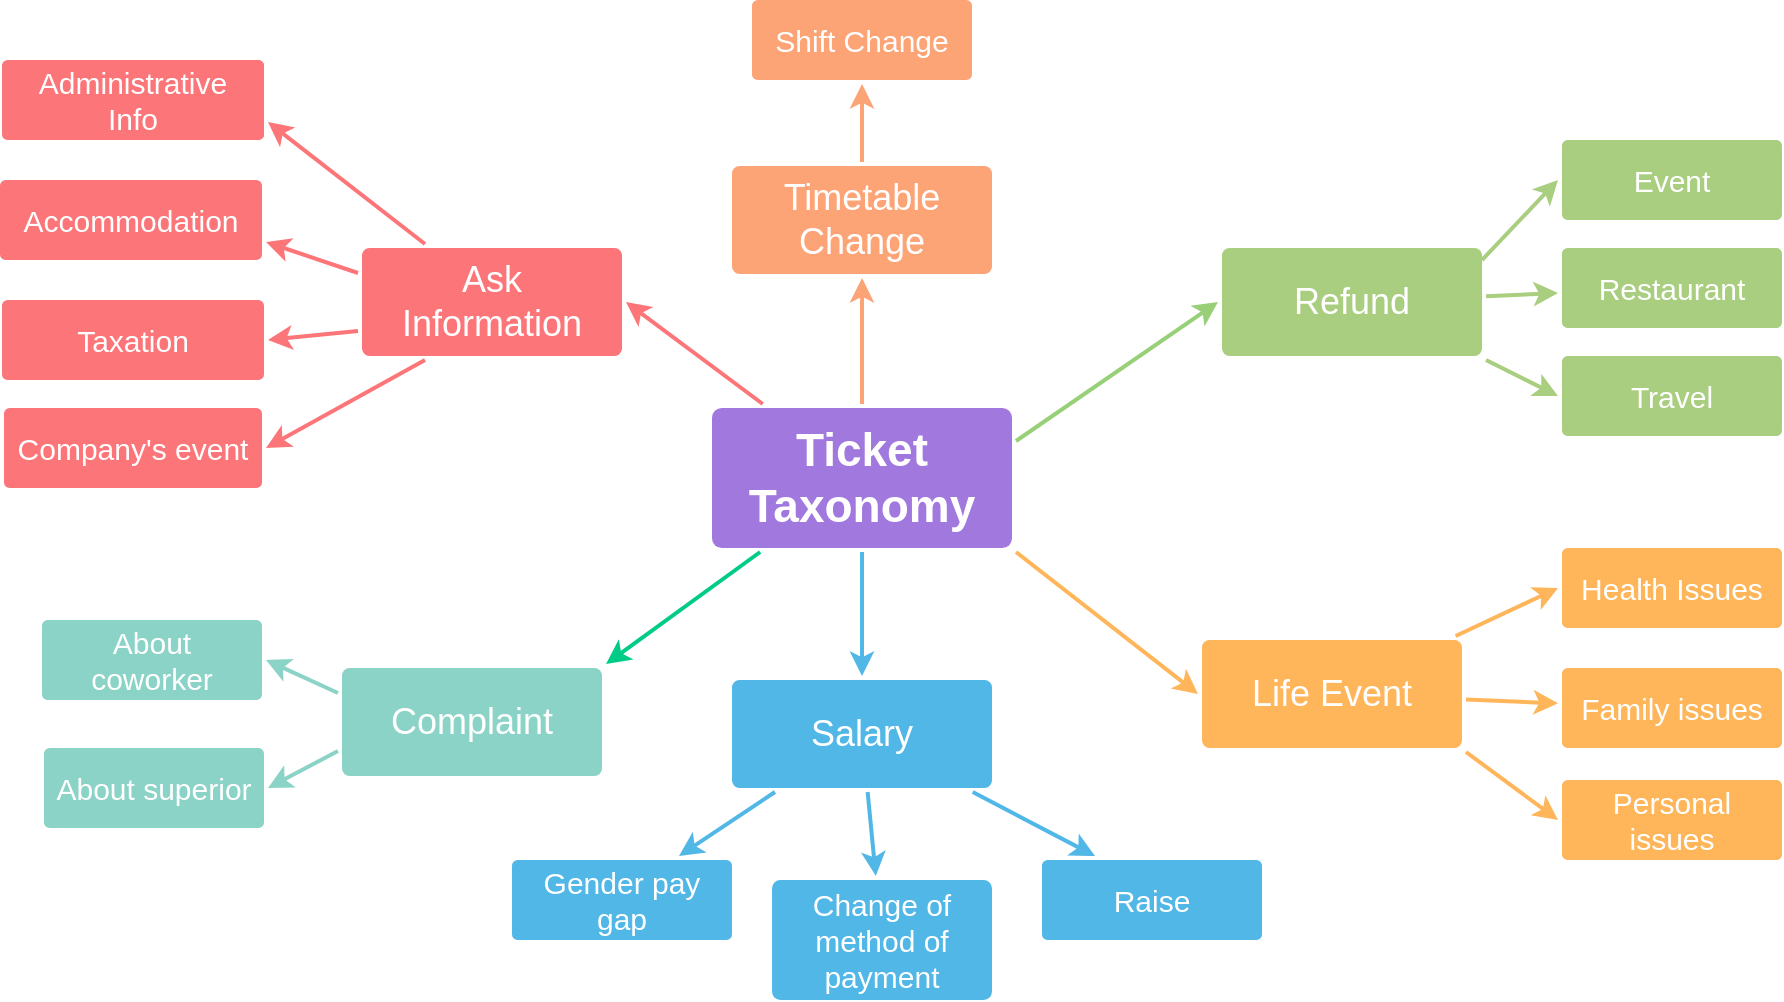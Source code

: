 <mxfile version="20.3.0" type="device"><diagram id="6a731a19-8d31-9384-78a2-239565b7b9f0" name="Page-1"><mxGraphModel dx="1038" dy="649" grid="1" gridSize="10" guides="1" tooltips="1" connect="1" arrows="1" fold="1" page="1" pageScale="1" pageWidth="1169" pageHeight="827" background="none" math="0" shadow="0"><root><mxCell id="0"/><mxCell id="1" parent="0"/><mxCell id="1745" value="" style="edgeStyle=none;rounded=0;jumpStyle=none;html=1;shadow=0;labelBackgroundColor=none;startArrow=none;startFill=0;endArrow=classic;endFill=1;jettySize=auto;orthogonalLoop=1;strokeColor=#FDA477;strokeWidth=2;fontFamily=Helvetica;fontSize=16;fontColor=#23445D;spacing=5;entryX=0.5;entryY=1;entryDx=0;entryDy=0;" parent="1" source="1749" target="V-rHWFw5SpIuOUbnJHTy-1806" edge="1"><mxGeometry relative="1" as="geometry"><mxPoint x="515.193" y="318.75" as="targetPoint"/></mxGeometry></mxCell><mxCell id="1746" value="" style="edgeStyle=none;rounded=0;jumpStyle=none;html=1;shadow=0;labelBackgroundColor=none;startArrow=none;startFill=0;endArrow=classic;endFill=1;jettySize=auto;orthogonalLoop=1;strokeColor=#51B7E7;strokeWidth=2;fontFamily=Helvetica;fontSize=16;fontColor=#23445D;spacing=5;" parent="1" source="1749" target="1771" edge="1"><mxGeometry relative="1" as="geometry"/></mxCell><mxCell id="1747" value="" style="edgeStyle=none;rounded=0;jumpStyle=none;html=1;shadow=0;labelBackgroundColor=none;startArrow=none;startFill=0;endArrow=classic;endFill=1;jettySize=auto;orthogonalLoop=1;strokeColor=#00CC88;strokeWidth=2;fontFamily=Helvetica;fontSize=16;fontColor=#23445D;spacing=5;entryX=1;entryY=0;entryDx=0;entryDy=0;" parent="1" source="1749" target="V-rHWFw5SpIuOUbnJHTy-1808" edge="1"><mxGeometry relative="1" as="geometry"><mxPoint x="468.175" y="508" as="targetPoint"/></mxGeometry></mxCell><mxCell id="1748" value="" style="edgeStyle=none;rounded=0;jumpStyle=none;html=1;shadow=0;labelBackgroundColor=none;startArrow=none;startFill=0;endArrow=classic;endFill=1;jettySize=auto;orthogonalLoop=1;strokeColor=#FC7679;strokeWidth=2;fontFamily=Helvetica;fontSize=16;fontColor=#23445D;spacing=5;entryX=1;entryY=0.5;entryDx=0;entryDy=0;" parent="1" source="1749" target="V-rHWFw5SpIuOUbnJHTy-1807" edge="1"><mxGeometry relative="1" as="geometry"><mxPoint x="402" y="373.915" as="targetPoint"/></mxGeometry></mxCell><mxCell id="1749" value="Ticket&lt;br style=&quot;font-size: 23px;&quot;&gt;Taxonomy" style="rounded=1;whiteSpace=wrap;html=1;shadow=0;labelBackgroundColor=none;strokeColor=none;strokeWidth=3;fillColor=#A178DE;fontFamily=Helvetica;fontSize=23;fontColor=#FFFFFF;align=center;fontStyle=1;spacing=5;arcSize=7;perimeterSpacing=2;" parent="1" vertex="1"><mxGeometry x="455" y="384" width="150" height="70" as="geometry"/></mxCell><mxCell id="1750" value="" style="edgeStyle=none;rounded=1;jumpStyle=none;html=1;shadow=0;labelBackgroundColor=none;startArrow=none;startFill=0;jettySize=auto;orthogonalLoop=1;strokeColor=#FC7679;strokeWidth=2;fontFamily=Helvetica;fontSize=14;fontColor=#FFFFFF;spacing=5;fontStyle=1;fillColor=#b0e3e6;exitX=0.25;exitY=0;exitDx=0;exitDy=0;entryX=1;entryY=0.75;entryDx=0;entryDy=0;" parent="1" source="V-rHWFw5SpIuOUbnJHTy-1807" target="V-rHWFw5SpIuOUbnJHTy-1821" edge="1"><mxGeometry relative="1" as="geometry"><mxPoint x="295.615" y="328" as="sourcePoint"/></mxGeometry></mxCell><mxCell id="1751" value="" style="edgeStyle=none;rounded=1;jumpStyle=none;html=1;shadow=0;labelBackgroundColor=none;startArrow=none;startFill=0;jettySize=auto;orthogonalLoop=1;strokeColor=#FC7679;strokeWidth=2;fontFamily=Helvetica;fontSize=14;fontColor=#FFFFFF;spacing=5;fontStyle=1;fillColor=#b0e3e6;exitX=0;exitY=0.25;exitDx=0;exitDy=0;entryX=1;entryY=0.75;entryDx=0;entryDy=0;" parent="1" source="V-rHWFw5SpIuOUbnJHTy-1807" target="V-rHWFw5SpIuOUbnJHTy-1822" edge="1"><mxGeometry relative="1" as="geometry"><mxPoint x="268.0" y="333.944" as="sourcePoint"/><Array as="points"/></mxGeometry></mxCell><mxCell id="1752" value="" style="edgeStyle=none;rounded=1;jumpStyle=none;html=1;shadow=0;labelBackgroundColor=none;startArrow=none;startFill=0;jettySize=auto;orthogonalLoop=1;strokeColor=#FC7679;strokeWidth=2;fontFamily=Helvetica;fontSize=14;fontColor=#FFFFFF;spacing=5;fontStyle=1;fillColor=#b0e3e6;exitX=0;exitY=0.75;exitDx=0;exitDy=0;entryX=1;entryY=0.5;entryDx=0;entryDy=0;" parent="1" source="V-rHWFw5SpIuOUbnJHTy-1807" target="V-rHWFw5SpIuOUbnJHTy-1823" edge="1"><mxGeometry relative="1" as="geometry"><mxPoint x="268.0" y="356.278" as="sourcePoint"/><mxPoint x="212" y="347.915" as="targetPoint"/></mxGeometry></mxCell><mxCell id="1755" value="Accommodation" style="rounded=1;whiteSpace=wrap;html=1;shadow=0;labelBackgroundColor=none;strokeColor=none;strokeWidth=3;fillColor=#f08e81;fontFamily=Helvetica;fontSize=14;fontColor=#FFFFFF;align=center;spacing=5;fontStyle=0;arcSize=7;perimeterSpacing=2;" parent="1" vertex="1"><mxGeometry x="100" y="270" width="110" height="40" as="geometry"/></mxCell><mxCell id="1756" value="Administrative Info" style="rounded=1;whiteSpace=wrap;html=1;shadow=0;labelBackgroundColor=none;strokeColor=none;strokeWidth=3;fillColor=#f08e81;fontFamily=Helvetica;fontSize=14;fontColor=#FFFFFF;align=center;spacing=5;fontStyle=0;arcSize=7;perimeterSpacing=2;" parent="1" vertex="1"><mxGeometry x="120" y="210" width="110" height="40" as="geometry"/></mxCell><mxCell id="1757" value="" style="edgeStyle=none;rounded=0;jumpStyle=none;html=1;shadow=0;labelBackgroundColor=none;startArrow=none;startFill=0;endArrow=classic;endFill=1;jettySize=auto;orthogonalLoop=1;strokeColor=#8BD3C7;strokeWidth=2;fontFamily=Helvetica;fontSize=14;fontColor=#FFFFFF;spacing=5;entryX=1;entryY=0.5;entryDx=0;entryDy=0;exitX=0;exitY=0.25;exitDx=0;exitDy=0;" parent="1" source="V-rHWFw5SpIuOUbnJHTy-1808" target="V-rHWFw5SpIuOUbnJHTy-1840" edge="1"><mxGeometry relative="1" as="geometry"><mxPoint x="282" y="579" as="targetPoint"/></mxGeometry></mxCell><mxCell id="1758" value="" style="edgeStyle=none;rounded=0;jumpStyle=none;html=1;shadow=0;labelBackgroundColor=none;startArrow=none;startFill=0;endArrow=classic;endFill=1;jettySize=auto;orthogonalLoop=1;strokeColor=#8BD3C7;strokeWidth=2;fontFamily=Helvetica;fontSize=14;fontColor=#FFFFFF;spacing=5;entryX=1;entryY=0.5;entryDx=0;entryDy=0;exitX=0;exitY=0.75;exitDx=0;exitDy=0;" parent="1" source="V-rHWFw5SpIuOUbnJHTy-1808" target="V-rHWFw5SpIuOUbnJHTy-1841" edge="1"><mxGeometry relative="1" as="geometry"><mxPoint x="379.286" y="572" as="sourcePoint"/><mxPoint x="314.867" y="658" as="targetPoint"/></mxGeometry></mxCell><mxCell id="1770" value="" style="edgeStyle=none;rounded=0;jumpStyle=none;html=1;shadow=0;labelBackgroundColor=none;startArrow=none;startFill=0;endArrow=classic;endFill=1;jettySize=auto;orthogonalLoop=1;strokeColor=#FDA477;strokeWidth=2;fontFamily=Helvetica;fontSize=14;fontColor=#FFFFFF;spacing=5;exitX=0.5;exitY=0;exitDx=0;exitDy=0;entryX=0.5;entryY=1;entryDx=0;entryDy=0;" parent="1" source="V-rHWFw5SpIuOUbnJHTy-1806" target="V-rHWFw5SpIuOUbnJHTy-1820" edge="1"><mxGeometry relative="1" as="geometry"><mxPoint x="457.206" y="260.75" as="sourcePoint"/><mxPoint x="422" y="206.662" as="targetPoint"/></mxGeometry></mxCell><mxCell id="1771" value="Salary" style="rounded=1;whiteSpace=wrap;html=1;shadow=0;labelBackgroundColor=none;strokeColor=none;strokeWidth=3;fillColor=#51B7E7;fontFamily=Helvetica;fontSize=18;fontColor=#FFFFFF;align=center;spacing=5;fontStyle=0;arcSize=7;perimeterSpacing=2;" parent="1" vertex="1"><mxGeometry x="465" y="520.0" width="130" height="54" as="geometry"/></mxCell><mxCell id="1775" value="" style="edgeStyle=none;rounded=1;jumpStyle=none;html=1;shadow=0;labelBackgroundColor=none;startArrow=none;startFill=0;jettySize=auto;orthogonalLoop=1;strokeColor=#51B7E7;strokeWidth=2;fontFamily=Helvetica;fontSize=14;fontColor=#FFFFFF;spacing=5;fontStyle=1;fillColor=#b0e3e6;entryX=0.75;entryY=0;entryDx=0;entryDy=0;" parent="1" source="1771" target="V-rHWFw5SpIuOUbnJHTy-1842" edge="1"><mxGeometry relative="1" as="geometry"><mxPoint x="622.385" y="628" as="targetPoint"/></mxGeometry></mxCell><mxCell id="1776" value="Change of method of payment" style="rounded=1;whiteSpace=wrap;html=1;shadow=0;labelBackgroundColor=none;strokeColor=none;strokeWidth=3;fillColor=#51B7E7;fontFamily=Helvetica;fontSize=15;fontColor=#FFFFFF;align=center;spacing=5;fontStyle=0;arcSize=7;perimeterSpacing=2;" parent="1" vertex="1"><mxGeometry x="485" y="620" width="110" height="60" as="geometry"/></mxCell><mxCell id="1777" value="" style="edgeStyle=none;rounded=1;jumpStyle=none;html=1;shadow=0;labelBackgroundColor=none;startArrow=none;startFill=0;jettySize=auto;orthogonalLoop=1;strokeColor=#51B7E7;strokeWidth=2;fontFamily=Helvetica;fontSize=14;fontColor=#FFFFFF;spacing=5;fontStyle=1;fillColor=#b0e3e6;" parent="1" source="1771" target="1776" edge="1"><mxGeometry relative="1" as="geometry"/></mxCell><mxCell id="1779" value="" style="edgeStyle=none;rounded=1;jumpStyle=none;html=1;shadow=0;labelBackgroundColor=none;startArrow=none;startFill=0;jettySize=auto;orthogonalLoop=1;strokeColor=#51B7E7;strokeWidth=2;fontFamily=Helvetica;fontSize=14;fontColor=#FFFFFF;spacing=5;fontStyle=1;fillColor=#b0e3e6;entryX=0.25;entryY=0;entryDx=0;entryDy=0;" parent="1" source="1771" target="V-rHWFw5SpIuOUbnJHTy-1829" edge="1"><mxGeometry relative="1" as="geometry"><mxPoint x="888" y="628.719" as="targetPoint"/></mxGeometry></mxCell><mxCell id="V-rHWFw5SpIuOUbnJHTy-1780" value="" style="edgeStyle=none;rounded=1;jumpStyle=none;html=1;shadow=0;labelBackgroundColor=none;startArrow=none;startFill=0;jettySize=auto;orthogonalLoop=1;strokeColor=#FC7679;strokeWidth=2;fontFamily=Helvetica;fontSize=14;fontColor=#FFFFFF;spacing=5;fontStyle=1;fillColor=#b0e3e6;exitX=0.25;exitY=1;exitDx=0;exitDy=0;entryX=1;entryY=0.5;entryDx=0;entryDy=0;" parent="1" source="V-rHWFw5SpIuOUbnJHTy-1807" target="V-rHWFw5SpIuOUbnJHTy-1824" edge="1"><mxGeometry relative="1" as="geometry"><mxPoint x="259.664" y="457.5" as="sourcePoint"/><mxPoint x="185" y="398" as="targetPoint"/></mxGeometry></mxCell><mxCell id="V-rHWFw5SpIuOUbnJHTy-1790" value="Life Event" style="rounded=1;whiteSpace=wrap;html=1;shadow=0;labelBackgroundColor=none;strokeColor=none;strokeWidth=3;fillColor=#ffb55a;fontFamily=Helvetica;fontSize=18;fontColor=#FFFFFF;align=center;spacing=5;fontStyle=0;arcSize=7;perimeterSpacing=2;" parent="1" vertex="1"><mxGeometry x="700" y="500.0" width="130" height="54" as="geometry"/></mxCell><mxCell id="V-rHWFw5SpIuOUbnJHTy-1791" value="Health Issues" style="rounded=1;whiteSpace=wrap;html=1;shadow=0;labelBackgroundColor=none;strokeColor=none;strokeWidth=3;fillColor=#FFB55A;fontFamily=Helvetica;fontSize=15;fontColor=#FFFFFF;align=center;spacing=5;fontStyle=0;arcSize=7;perimeterSpacing=2;" parent="1" vertex="1"><mxGeometry x="880" y="454" width="110" height="40" as="geometry"/></mxCell><mxCell id="V-rHWFw5SpIuOUbnJHTy-1792" value="" style="edgeStyle=none;rounded=1;jumpStyle=none;html=1;shadow=0;labelBackgroundColor=none;startArrow=none;startFill=0;jettySize=auto;orthogonalLoop=1;strokeColor=#FFB55A;strokeWidth=2;fontFamily=Helvetica;fontSize=14;fontColor=#FFFFFF;spacing=5;fontStyle=1;fillColor=#b0e3e6;entryX=0;entryY=0.5;entryDx=0;entryDy=0;" parent="1" source="V-rHWFw5SpIuOUbnJHTy-1790" target="V-rHWFw5SpIuOUbnJHTy-1791" edge="1"><mxGeometry relative="1" as="geometry"/></mxCell><mxCell id="V-rHWFw5SpIuOUbnJHTy-1793" value="Family issues" style="rounded=1;whiteSpace=wrap;html=1;shadow=0;labelBackgroundColor=none;strokeColor=none;strokeWidth=3;fillColor=#FFB55A;fontFamily=Helvetica;fontSize=15;fontColor=#FFFFFF;align=center;spacing=5;fontStyle=0;arcSize=7;perimeterSpacing=2;" parent="1" vertex="1"><mxGeometry x="880" y="514" width="110" height="40" as="geometry"/></mxCell><mxCell id="V-rHWFw5SpIuOUbnJHTy-1794" value="" style="edgeStyle=none;rounded=1;jumpStyle=none;html=1;shadow=0;labelBackgroundColor=none;startArrow=none;startFill=0;jettySize=auto;orthogonalLoop=1;strokeColor=#FFB55A;strokeWidth=2;fontFamily=Helvetica;fontSize=14;fontColor=#FFFFFF;spacing=5;fontStyle=1;fillColor=#b0e3e6;" parent="1" source="V-rHWFw5SpIuOUbnJHTy-1790" target="V-rHWFw5SpIuOUbnJHTy-1793" edge="1"><mxGeometry relative="1" as="geometry"/></mxCell><mxCell id="V-rHWFw5SpIuOUbnJHTy-1795" value="" style="edgeStyle=none;rounded=0;jumpStyle=none;html=1;shadow=0;labelBackgroundColor=none;startArrow=none;startFill=0;endArrow=classic;endFill=1;jettySize=auto;orthogonalLoop=1;strokeColor=#FFB55A;strokeWidth=2;fontFamily=Helvetica;fontSize=16;fontColor=#23445D;spacing=5;exitX=1;exitY=1;exitDx=0;exitDy=0;entryX=0;entryY=0.5;entryDx=0;entryDy=0;" parent="1" source="1749" target="V-rHWFw5SpIuOUbnJHTy-1790" edge="1"><mxGeometry relative="1" as="geometry"><mxPoint x="670" y="215.5" as="sourcePoint"/><mxPoint x="800" y="357" as="targetPoint"/></mxGeometry></mxCell><mxCell id="V-rHWFw5SpIuOUbnJHTy-1796" value="Personal issues" style="rounded=1;whiteSpace=wrap;html=1;shadow=0;labelBackgroundColor=none;strokeColor=none;strokeWidth=3;fillColor=#ffb55a;fontFamily=Helvetica;fontSize=15;fontColor=#FFFFFF;align=center;spacing=5;fontStyle=0;arcSize=7;perimeterSpacing=2;" parent="1" vertex="1"><mxGeometry x="880" y="570" width="110" height="40" as="geometry"/></mxCell><mxCell id="V-rHWFw5SpIuOUbnJHTy-1797" value="" style="edgeStyle=none;rounded=1;jumpStyle=none;html=1;shadow=0;labelBackgroundColor=none;startArrow=none;startFill=0;jettySize=auto;orthogonalLoop=1;strokeColor=#FFB55A;strokeWidth=2;fontFamily=Helvetica;fontSize=14;fontColor=#FFFFFF;spacing=5;fontStyle=1;fillColor=#b0e3e6;exitX=1;exitY=1;exitDx=0;exitDy=0;entryX=0;entryY=0.5;entryDx=0;entryDy=0;" parent="1" source="V-rHWFw5SpIuOUbnJHTy-1790" target="V-rHWFw5SpIuOUbnJHTy-1796" edge="1"><mxGeometry relative="1" as="geometry"><mxPoint x="920" y="389.957" as="sourcePoint"/></mxGeometry></mxCell><mxCell id="V-rHWFw5SpIuOUbnJHTy-1798" value="Refund" style="rounded=1;whiteSpace=wrap;html=1;shadow=0;labelBackgroundColor=none;strokeColor=none;strokeWidth=3;fillColor=#A9CE80;fontFamily=Helvetica;fontSize=18;fontColor=#FFFFFF;align=center;spacing=5;fontStyle=0;arcSize=7;perimeterSpacing=2;" parent="1" vertex="1"><mxGeometry x="710" y="304.0" width="130" height="54" as="geometry"/></mxCell><mxCell id="V-rHWFw5SpIuOUbnJHTy-1799" value="Event" style="rounded=1;whiteSpace=wrap;html=1;shadow=0;labelBackgroundColor=none;strokeColor=none;strokeWidth=3;fillColor=#A9CE80;fontFamily=Helvetica;fontSize=15;fontColor=#FFFFFF;align=center;spacing=5;fontStyle=0;arcSize=7;perimeterSpacing=2;" parent="1" vertex="1"><mxGeometry x="880" y="250" width="110" height="40" as="geometry"/></mxCell><mxCell id="V-rHWFw5SpIuOUbnJHTy-1800" value="" style="edgeStyle=none;rounded=1;jumpStyle=none;html=1;shadow=0;labelBackgroundColor=none;startArrow=none;startFill=0;jettySize=auto;orthogonalLoop=1;strokeColor=#A9CE80;strokeWidth=2;fontFamily=Helvetica;fontSize=14;fontColor=#FFFFFF;spacing=5;fontStyle=1;fillColor=#b0e3e6;entryX=0;entryY=0.5;entryDx=0;entryDy=0;" parent="1" target="V-rHWFw5SpIuOUbnJHTy-1799" edge="1"><mxGeometry relative="1" as="geometry"><mxPoint x="840" y="310" as="sourcePoint"/></mxGeometry></mxCell><mxCell id="V-rHWFw5SpIuOUbnJHTy-1801" value="Restaurant" style="rounded=1;whiteSpace=wrap;html=1;shadow=0;labelBackgroundColor=none;strokeColor=none;strokeWidth=3;fillColor=#A9CE80;fontFamily=Helvetica;fontSize=15;fontColor=#FFFFFF;align=center;spacing=5;fontStyle=0;arcSize=7;perimeterSpacing=2;" parent="1" vertex="1"><mxGeometry x="880" y="304" width="110" height="40" as="geometry"/></mxCell><mxCell id="V-rHWFw5SpIuOUbnJHTy-1802" value="" style="edgeStyle=none;rounded=1;jumpStyle=none;html=1;shadow=0;labelBackgroundColor=none;startArrow=none;startFill=0;jettySize=auto;orthogonalLoop=1;strokeColor=#A9CE80;strokeWidth=2;fontFamily=Helvetica;fontSize=14;fontColor=#FFFFFF;spacing=5;fontStyle=1;fillColor=#b0e3e6;" parent="1" source="V-rHWFw5SpIuOUbnJHTy-1798" target="V-rHWFw5SpIuOUbnJHTy-1801" edge="1"><mxGeometry relative="1" as="geometry"/></mxCell><mxCell id="V-rHWFw5SpIuOUbnJHTy-1803" value="" style="edgeStyle=none;rounded=0;jumpStyle=none;html=1;shadow=0;labelBackgroundColor=none;startArrow=none;startFill=0;endArrow=classic;endFill=1;jettySize=auto;orthogonalLoop=1;strokeColor=#97D077;strokeWidth=2;fontFamily=Helvetica;fontSize=16;fontColor=#23445D;spacing=5;entryX=0;entryY=0.5;entryDx=0;entryDy=0;exitX=1;exitY=0.25;exitDx=0;exitDy=0;" parent="1" source="1749" target="V-rHWFw5SpIuOUbnJHTy-1798" edge="1"><mxGeometry relative="1" as="geometry"><mxPoint x="600" y="380.5" as="sourcePoint"/><mxPoint x="472.039" y="161.5" as="targetPoint"/></mxGeometry></mxCell><mxCell id="V-rHWFw5SpIuOUbnJHTy-1804" value="Travel" style="rounded=1;whiteSpace=wrap;html=1;shadow=0;labelBackgroundColor=none;strokeColor=none;strokeWidth=3;fillColor=#A9CE80;fontFamily=Helvetica;fontSize=15;fontColor=#FFFFFF;align=center;spacing=5;fontStyle=0;arcSize=7;perimeterSpacing=2;" parent="1" vertex="1"><mxGeometry x="880" y="358" width="110" height="40" as="geometry"/></mxCell><mxCell id="V-rHWFw5SpIuOUbnJHTy-1805" value="" style="edgeStyle=none;rounded=1;jumpStyle=none;html=1;shadow=0;labelBackgroundColor=none;startArrow=none;startFill=0;jettySize=auto;orthogonalLoop=1;strokeColor=#A9CE80;strokeWidth=2;fontFamily=Helvetica;fontSize=14;fontColor=#FFFFFF;spacing=5;fontStyle=1;fillColor=#b0e3e6;exitX=1;exitY=1;exitDx=0;exitDy=0;entryX=0;entryY=0.5;entryDx=0;entryDy=0;" parent="1" source="V-rHWFw5SpIuOUbnJHTy-1798" target="V-rHWFw5SpIuOUbnJHTy-1804" edge="1"><mxGeometry relative="1" as="geometry"><mxPoint x="735" y="243.457" as="sourcePoint"/><mxPoint x="880" y="380" as="targetPoint"/></mxGeometry></mxCell><mxCell id="V-rHWFw5SpIuOUbnJHTy-1806" value="Timetable Change" style="rounded=1;whiteSpace=wrap;html=1;shadow=0;labelBackgroundColor=none;strokeColor=none;strokeWidth=3;fillColor=#FDA477;fontFamily=Helvetica;fontSize=18;fontColor=#FFFFFF;align=center;spacing=5;fontStyle=0;arcSize=7;perimeterSpacing=2;" parent="1" vertex="1"><mxGeometry x="465" y="263" width="130" height="54" as="geometry"/></mxCell><mxCell id="V-rHWFw5SpIuOUbnJHTy-1810" value="Administrative Info" style="rounded=1;whiteSpace=wrap;html=1;shadow=0;labelBackgroundColor=none;strokeColor=none;strokeWidth=3;fillColor=#f08e81;fontFamily=Helvetica;fontSize=14;fontColor=#FFFFFF;align=center;spacing=5;fontStyle=0;arcSize=7;perimeterSpacing=2;" parent="1" vertex="1"><mxGeometry x="121" y="210" width="110" height="40" as="geometry"/></mxCell><mxCell id="V-rHWFw5SpIuOUbnJHTy-1811" value="Accommodation" style="rounded=1;whiteSpace=wrap;html=1;shadow=0;labelBackgroundColor=none;strokeColor=none;strokeWidth=3;fillColor=#f08e81;fontFamily=Helvetica;fontSize=14;fontColor=#FFFFFF;align=center;spacing=5;fontStyle=0;arcSize=7;perimeterSpacing=2;" parent="1" vertex="1"><mxGeometry x="101" y="270" width="110" height="40" as="geometry"/></mxCell><mxCell id="V-rHWFw5SpIuOUbnJHTy-1820" value="Shift Change" style="rounded=1;whiteSpace=wrap;html=1;shadow=0;labelBackgroundColor=none;strokeColor=none;strokeWidth=3;fillColor=#FDA477;fontFamily=Helvetica;fontSize=15;fontColor=#FFFFFF;align=center;spacing=5;arcSize=7;perimeterSpacing=2;fontStyle=0" parent="1" vertex="1"><mxGeometry x="475" y="180" width="110" height="40" as="geometry"/></mxCell><mxCell id="V-rHWFw5SpIuOUbnJHTy-1821" value="Administrative Info" style="rounded=1;whiteSpace=wrap;html=1;shadow=0;labelBackgroundColor=none;strokeColor=none;strokeWidth=1;fillColor=#FC7679;fontFamily=Helvetica;fontSize=15;fontColor=#FFFFFF;align=center;spacing=5;fontStyle=0;arcSize=7;perimeterSpacing=2;" parent="1" vertex="1"><mxGeometry x="100" y="210" width="131" height="40" as="geometry"/></mxCell><mxCell id="V-rHWFw5SpIuOUbnJHTy-1822" value="Accommodation" style="rounded=1;whiteSpace=wrap;html=1;shadow=0;labelBackgroundColor=none;strokeColor=none;strokeWidth=3;fillColor=#FC7679;fontFamily=Helvetica;fontSize=15;fontColor=#FFFFFF;align=center;spacing=5;fontStyle=0;arcSize=7;perimeterSpacing=2;" parent="1" vertex="1"><mxGeometry x="99" y="270" width="131" height="40" as="geometry"/></mxCell><mxCell id="V-rHWFw5SpIuOUbnJHTy-1823" value="Taxation" style="rounded=1;whiteSpace=wrap;html=1;shadow=0;labelBackgroundColor=none;strokeColor=none;strokeWidth=3;fillColor=#FC7679;fontFamily=Helvetica;fontSize=15;fontColor=#FFFFFF;align=center;spacing=5;fontStyle=0;arcSize=7;perimeterSpacing=2;" parent="1" vertex="1"><mxGeometry x="100" y="330" width="131" height="40" as="geometry"/></mxCell><mxCell id="V-rHWFw5SpIuOUbnJHTy-1824" value="Company's event" style="rounded=1;whiteSpace=wrap;html=1;shadow=0;labelBackgroundColor=none;strokeColor=none;strokeWidth=3;fillColor=#FC7679;fontFamily=Helvetica;fontSize=15;fontColor=#FFFFFF;align=center;spacing=5;fontStyle=0;arcSize=7;perimeterSpacing=2;" parent="1" vertex="1"><mxGeometry x="101" y="384" width="129" height="40" as="geometry"/></mxCell><mxCell id="V-rHWFw5SpIuOUbnJHTy-1829" value="Raise" style="rounded=1;whiteSpace=wrap;html=1;shadow=0;labelBackgroundColor=none;strokeColor=none;strokeWidth=3;fillColor=#51B7E7;fontFamily=Helvetica;fontSize=15;fontColor=#FFFFFF;align=center;spacing=5;fontStyle=0;arcSize=7;perimeterSpacing=2;" parent="1" vertex="1"><mxGeometry x="620" y="610" width="110" height="40" as="geometry"/></mxCell><mxCell id="V-rHWFw5SpIuOUbnJHTy-1840" value="About coworker" style="rounded=1;whiteSpace=wrap;html=1;shadow=0;labelBackgroundColor=none;strokeColor=none;strokeWidth=3;fillColor=#8BD3C7;fontFamily=Helvetica;fontSize=15;fontColor=#FFFFFF;align=center;spacing=5;arcSize=7;perimeterSpacing=2;fontStyle=0;labelBorderColor=none;horizontal=1;" parent="1" vertex="1"><mxGeometry x="120" y="490" width="110" height="40" as="geometry"/></mxCell><mxCell id="V-rHWFw5SpIuOUbnJHTy-1841" value="About superior" style="rounded=1;whiteSpace=wrap;html=1;shadow=0;labelBackgroundColor=none;strokeColor=none;strokeWidth=3;fillColor=#8BD3C7;fontFamily=Helvetica;fontSize=15;fontColor=#FFFFFF;align=center;spacing=5;arcSize=7;perimeterSpacing=2;fontStyle=0" parent="1" vertex="1"><mxGeometry x="121" y="554" width="110" height="40" as="geometry"/></mxCell><mxCell id="V-rHWFw5SpIuOUbnJHTy-1842" value="Gender pay gap" style="rounded=1;whiteSpace=wrap;html=1;shadow=0;labelBackgroundColor=none;strokeColor=none;strokeWidth=3;fillColor=#51B7E7;fontFamily=Helvetica;fontSize=15;fontColor=#FFFFFF;align=center;spacing=5;fontStyle=0;arcSize=7;perimeterSpacing=2;" parent="1" vertex="1"><mxGeometry x="355" y="610" width="110" height="40" as="geometry"/></mxCell><mxCell id="V-rHWFw5SpIuOUbnJHTy-1808" value="Complaint" style="rounded=1;whiteSpace=wrap;html=1;shadow=0;labelBackgroundColor=none;strokeColor=none;strokeWidth=3;fillColor=#8BD3C7;fontFamily=Helvetica;fontSize=18;fontColor=#FFFFFF;align=center;spacing=5;fontStyle=0;arcSize=7;perimeterSpacing=2;" parent="1" vertex="1"><mxGeometry x="270" y="514" width="130" height="54" as="geometry"/></mxCell><mxCell id="V-rHWFw5SpIuOUbnJHTy-1807" value="Ask Information" style="rounded=1;whiteSpace=wrap;html=1;shadow=0;labelBackgroundColor=none;strokeColor=none;strokeWidth=3;fillColor=#FC7679;fontFamily=Helvetica;fontSize=18;fontColor=#FFFFFF;align=center;spacing=5;fontStyle=0;arcSize=7;perimeterSpacing=2;" parent="1" vertex="1"><mxGeometry x="280" y="304" width="130" height="54" as="geometry"/></mxCell></root></mxGraphModel></diagram></mxfile>